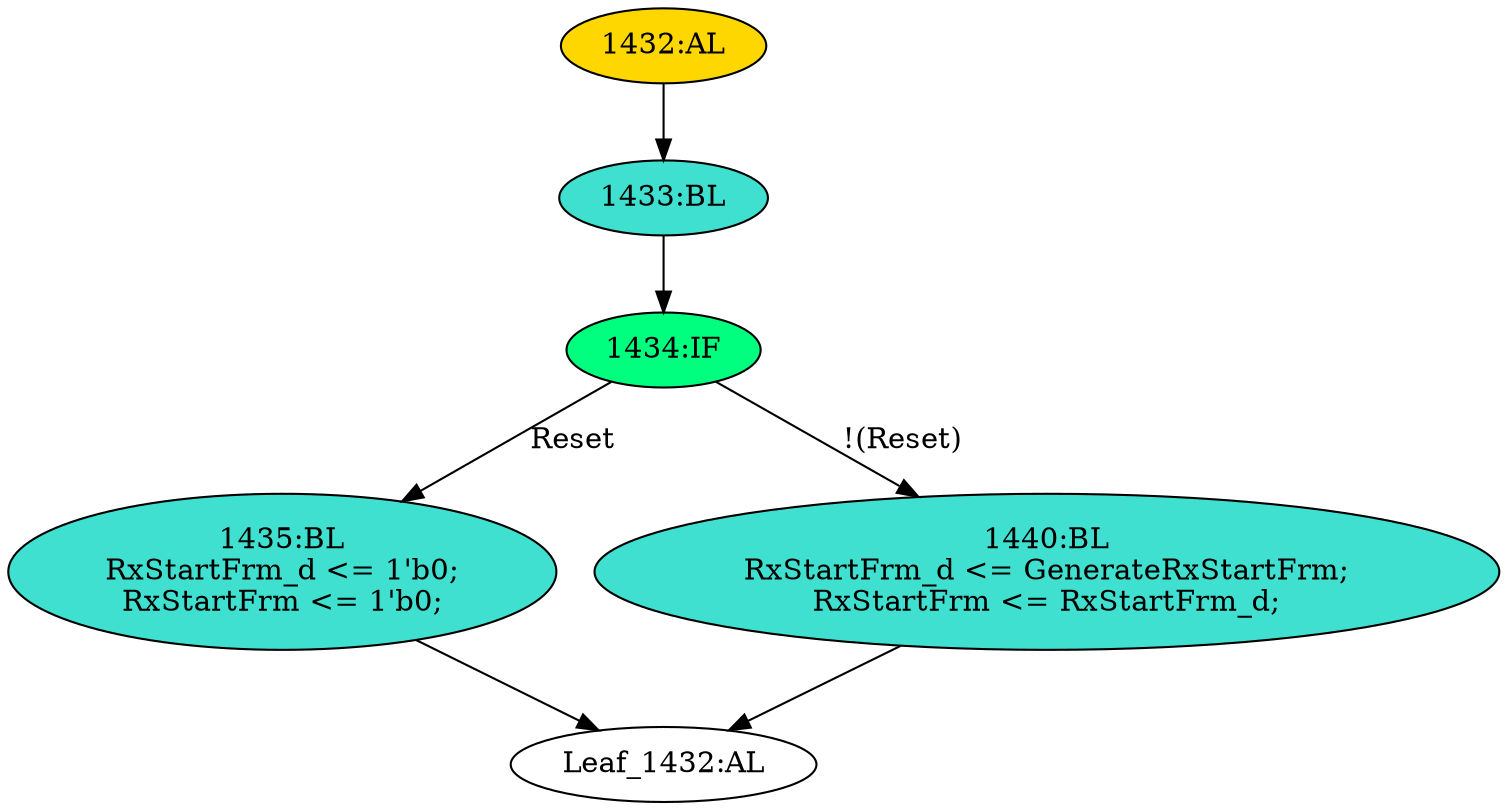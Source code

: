 strict digraph "" {
	node [label="\N"];
	"Leaf_1432:AL"	 [def_var="['RxStartFrm', 'RxStartFrm_d']",
		label="Leaf_1432:AL"];
	"1432:AL"	 [ast="<pyverilog.vparser.ast.Always object at 0x7fb43032a090>",
		clk_sens=True,
		fillcolor=gold,
		label="1432:AL",
		sens="['MRxClk', 'Reset']",
		statements="[]",
		style=filled,
		typ=Always,
		use_var="['Reset', 'GenerateRxStartFrm', 'RxStartFrm_d']"];
	"1433:BL"	 [ast="<pyverilog.vparser.ast.Block object at 0x7fb43032a210>",
		fillcolor=turquoise,
		label="1433:BL",
		statements="[]",
		style=filled,
		typ=Block];
	"1432:AL" -> "1433:BL"	 [cond="[]",
		lineno=None];
	"1435:BL"	 [ast="<pyverilog.vparser.ast.Block object at 0x7fb43032a610>",
		fillcolor=turquoise,
		label="1435:BL
RxStartFrm_d <= 1'b0;
RxStartFrm <= 1'b0;",
		statements="[<pyverilog.vparser.ast.NonblockingSubstitution object at 0x7fb43032a650>, <pyverilog.vparser.ast.NonblockingSubstitution object \
at 0x7fb43032a790>]",
		style=filled,
		typ=Block];
	"1435:BL" -> "Leaf_1432:AL"	 [cond="[]",
		lineno=None];
	"1440:BL"	 [ast="<pyverilog.vparser.ast.Block object at 0x7fb43032a2d0>",
		fillcolor=turquoise,
		label="1440:BL
RxStartFrm_d <= GenerateRxStartFrm;
RxStartFrm <= RxStartFrm_d;",
		statements="[<pyverilog.vparser.ast.NonblockingSubstitution object at 0x7fb43032a310>, <pyverilog.vparser.ast.NonblockingSubstitution object \
at 0x7fb43032a490>]",
		style=filled,
		typ=Block];
	"1440:BL" -> "Leaf_1432:AL"	 [cond="[]",
		lineno=None];
	"1434:IF"	 [ast="<pyverilog.vparser.ast.IfStatement object at 0x7fb43032a250>",
		fillcolor=springgreen,
		label="1434:IF",
		statements="[]",
		style=filled,
		typ=IfStatement];
	"1433:BL" -> "1434:IF"	 [cond="[]",
		lineno=None];
	"1434:IF" -> "1435:BL"	 [cond="['Reset']",
		label=Reset,
		lineno=1434];
	"1434:IF" -> "1440:BL"	 [cond="['Reset']",
		label="!(Reset)",
		lineno=1434];
}
